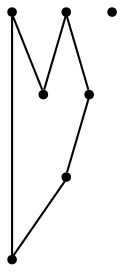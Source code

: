 graph {
  node [shape=point,comment="{\"directed\":false,\"doi\":\"10.1007/978-3-319-27261-0_20\",\"figure\":\"8\"}"]

  v0 [pos="754.0982566945303,416.60481623741896"]
  v1 [pos="731.2717316282608,542.1557865169782"]
  v2 [pos="719.85532146845,313.87944744515073"]
  v3 [pos="605.7162737069151,553.5708088537397"]
  v4 [pos="548.6467498261477,245.39742084847558"]
  v5 [pos="400.26271611206175,370.9481288290266"]
  v6 [pos="468.74861835843114,553.5708088537397"]

  v0 -- v3 [id="-1",pos="754.0982566945303,416.60481623741896 700.4490584191064,402.0986954691007 639.5768835715867,402.0986954691007 571.4743876897269,416.60481623741896 566.8653084097297,465.1120102991032 578.2796201517565,510.7686977074955 605.7162737069151,553.5708088537397"]
  v1 -- v2 [id="-2",pos="731.2717316282608,542.1557865169782 684.9633074687184,486.96937076523903 631.7006313902713,445.11751328694334 571.4743876897269,416.60481623741896 609.2803727246737,359.079877651258 658.7382994185845,324.83717133204857 719.85532146845,313.87944744515073"]
  v4 -- v5 [id="-3",pos="548.6467498261477,245.39742084847558 575.3125209935546,299.2833978592537 582.9220197626273,356.3542889135633 571.4743876897269,416.60481623741896 514.4569745172629,383.6166304358056 457.3853840129202,368.4018890253823 400.26271611206175,370.9481288290266"]
  v4 -- v1 [id="-4",pos="548.6467498261477,245.39742084847558 533.5058070707264,304.73839059294585 541.1153694282168,361.80524383221837 571.4743876897269,416.60481623741896 613.518540764239,467.53749717746416 666.7854136782541,509.3893546557598 731.2717316282608,542.1557865169782"]
  v2 -- v3 [id="-5",pos="719.85532146845,313.87944744515073 674.4949370283656,354.52484076355586 625.0370739228727,388.7673881136693 571.4743876897269,416.60481623741896 597.7702332371763,464.5077051777603 609.184544979203,510.1602275958387 605.7162737069151,553.5708088537397"]
  v0 -- v5 [id="-6",pos="754.0982566945303,416.60481623741896 698.6321465602243,429.3650112187417 637.7599717127046,429.3650112187417 571.4743876897269,416.60481623741896 502.3383574608141,412.7002808903427 445.2667669564715,397.4855394799194 400.26271611206175,370.9481288290266"]
}